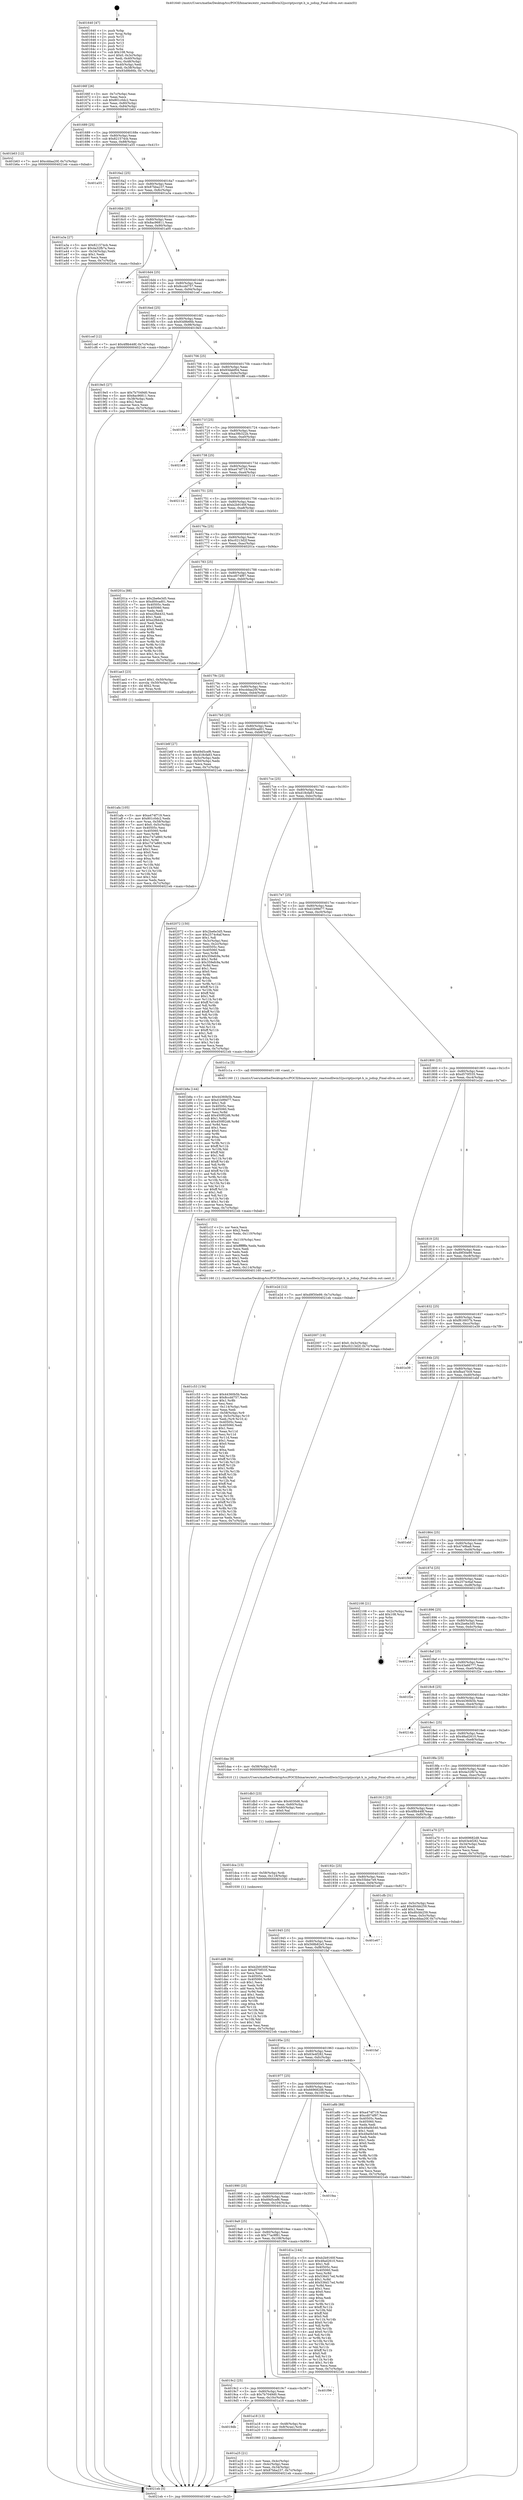 digraph "0x401640" {
  label = "0x401640 (/mnt/c/Users/mathe/Desktop/tcc/POCII/binaries/extr_reactosdllwin32jscriptjscript.h_is_jsdisp_Final-ollvm.out::main(0))"
  labelloc = "t"
  node[shape=record]

  Entry [label="",width=0.3,height=0.3,shape=circle,fillcolor=black,style=filled]
  "0x40166f" [label="{
     0x40166f [26]\l
     | [instrs]\l
     &nbsp;&nbsp;0x40166f \<+3\>: mov -0x7c(%rbp),%eax\l
     &nbsp;&nbsp;0x401672 \<+2\>: mov %eax,%ecx\l
     &nbsp;&nbsp;0x401674 \<+6\>: sub $0x801c0dc2,%ecx\l
     &nbsp;&nbsp;0x40167a \<+3\>: mov %eax,-0x80(%rbp)\l
     &nbsp;&nbsp;0x40167d \<+6\>: mov %ecx,-0x84(%rbp)\l
     &nbsp;&nbsp;0x401683 \<+6\>: je 0000000000401b63 \<main+0x523\>\l
  }"]
  "0x401b63" [label="{
     0x401b63 [12]\l
     | [instrs]\l
     &nbsp;&nbsp;0x401b63 \<+7\>: movl $0xcddaa20f,-0x7c(%rbp)\l
     &nbsp;&nbsp;0x401b6a \<+5\>: jmp 00000000004021eb \<main+0xbab\>\l
  }"]
  "0x401689" [label="{
     0x401689 [25]\l
     | [instrs]\l
     &nbsp;&nbsp;0x401689 \<+5\>: jmp 000000000040168e \<main+0x4e\>\l
     &nbsp;&nbsp;0x40168e \<+3\>: mov -0x80(%rbp),%eax\l
     &nbsp;&nbsp;0x401691 \<+5\>: sub $0x821574cb,%eax\l
     &nbsp;&nbsp;0x401696 \<+6\>: mov %eax,-0x88(%rbp)\l
     &nbsp;&nbsp;0x40169c \<+6\>: je 0000000000401a55 \<main+0x415\>\l
  }"]
  Exit [label="",width=0.3,height=0.3,shape=circle,fillcolor=black,style=filled,peripheries=2]
  "0x401a55" [label="{
     0x401a55\l
  }", style=dashed]
  "0x4016a2" [label="{
     0x4016a2 [25]\l
     | [instrs]\l
     &nbsp;&nbsp;0x4016a2 \<+5\>: jmp 00000000004016a7 \<main+0x67\>\l
     &nbsp;&nbsp;0x4016a7 \<+3\>: mov -0x80(%rbp),%eax\l
     &nbsp;&nbsp;0x4016aa \<+5\>: sub $0x87bba237,%eax\l
     &nbsp;&nbsp;0x4016af \<+6\>: mov %eax,-0x8c(%rbp)\l
     &nbsp;&nbsp;0x4016b5 \<+6\>: je 0000000000401a3a \<main+0x3fa\>\l
  }"]
  "0x401dd9" [label="{
     0x401dd9 [84]\l
     | [instrs]\l
     &nbsp;&nbsp;0x401dd9 \<+5\>: mov $0xb2b9160f,%eax\l
     &nbsp;&nbsp;0x401dde \<+5\>: mov $0xd570f335,%esi\l
     &nbsp;&nbsp;0x401de3 \<+2\>: xor %ecx,%ecx\l
     &nbsp;&nbsp;0x401de5 \<+7\>: mov 0x40505c,%edx\l
     &nbsp;&nbsp;0x401dec \<+8\>: mov 0x405060,%r8d\l
     &nbsp;&nbsp;0x401df4 \<+3\>: sub $0x1,%ecx\l
     &nbsp;&nbsp;0x401df7 \<+3\>: mov %edx,%r9d\l
     &nbsp;&nbsp;0x401dfa \<+3\>: add %ecx,%r9d\l
     &nbsp;&nbsp;0x401dfd \<+4\>: imul %r9d,%edx\l
     &nbsp;&nbsp;0x401e01 \<+3\>: and $0x1,%edx\l
     &nbsp;&nbsp;0x401e04 \<+3\>: cmp $0x0,%edx\l
     &nbsp;&nbsp;0x401e07 \<+4\>: sete %r10b\l
     &nbsp;&nbsp;0x401e0b \<+4\>: cmp $0xa,%r8d\l
     &nbsp;&nbsp;0x401e0f \<+4\>: setl %r11b\l
     &nbsp;&nbsp;0x401e13 \<+3\>: mov %r10b,%bl\l
     &nbsp;&nbsp;0x401e16 \<+3\>: and %r11b,%bl\l
     &nbsp;&nbsp;0x401e19 \<+3\>: xor %r11b,%r10b\l
     &nbsp;&nbsp;0x401e1c \<+3\>: or %r10b,%bl\l
     &nbsp;&nbsp;0x401e1f \<+3\>: test $0x1,%bl\l
     &nbsp;&nbsp;0x401e22 \<+3\>: cmovne %esi,%eax\l
     &nbsp;&nbsp;0x401e25 \<+3\>: mov %eax,-0x7c(%rbp)\l
     &nbsp;&nbsp;0x401e28 \<+5\>: jmp 00000000004021eb \<main+0xbab\>\l
  }"]
  "0x401a3a" [label="{
     0x401a3a [27]\l
     | [instrs]\l
     &nbsp;&nbsp;0x401a3a \<+5\>: mov $0x821574cb,%eax\l
     &nbsp;&nbsp;0x401a3f \<+5\>: mov $0x4a32fb7a,%ecx\l
     &nbsp;&nbsp;0x401a44 \<+3\>: mov -0x34(%rbp),%edx\l
     &nbsp;&nbsp;0x401a47 \<+3\>: cmp $0x1,%edx\l
     &nbsp;&nbsp;0x401a4a \<+3\>: cmovl %ecx,%eax\l
     &nbsp;&nbsp;0x401a4d \<+3\>: mov %eax,-0x7c(%rbp)\l
     &nbsp;&nbsp;0x401a50 \<+5\>: jmp 00000000004021eb \<main+0xbab\>\l
  }"]
  "0x4016bb" [label="{
     0x4016bb [25]\l
     | [instrs]\l
     &nbsp;&nbsp;0x4016bb \<+5\>: jmp 00000000004016c0 \<main+0x80\>\l
     &nbsp;&nbsp;0x4016c0 \<+3\>: mov -0x80(%rbp),%eax\l
     &nbsp;&nbsp;0x4016c3 \<+5\>: sub $0x8ac96811,%eax\l
     &nbsp;&nbsp;0x4016c8 \<+6\>: mov %eax,-0x90(%rbp)\l
     &nbsp;&nbsp;0x4016ce \<+6\>: je 0000000000401a00 \<main+0x3c0\>\l
  }"]
  "0x401dca" [label="{
     0x401dca [15]\l
     | [instrs]\l
     &nbsp;&nbsp;0x401dca \<+4\>: mov -0x58(%rbp),%rdi\l
     &nbsp;&nbsp;0x401dce \<+6\>: mov %eax,-0x118(%rbp)\l
     &nbsp;&nbsp;0x401dd4 \<+5\>: call 0000000000401030 \<free@plt\>\l
     | [calls]\l
     &nbsp;&nbsp;0x401030 \{1\} (unknown)\l
  }"]
  "0x401a00" [label="{
     0x401a00\l
  }", style=dashed]
  "0x4016d4" [label="{
     0x4016d4 [25]\l
     | [instrs]\l
     &nbsp;&nbsp;0x4016d4 \<+5\>: jmp 00000000004016d9 \<main+0x99\>\l
     &nbsp;&nbsp;0x4016d9 \<+3\>: mov -0x80(%rbp),%eax\l
     &nbsp;&nbsp;0x4016dc \<+5\>: sub $0x8ccdd757,%eax\l
     &nbsp;&nbsp;0x4016e1 \<+6\>: mov %eax,-0x94(%rbp)\l
     &nbsp;&nbsp;0x4016e7 \<+6\>: je 0000000000401cef \<main+0x6af\>\l
  }"]
  "0x401db3" [label="{
     0x401db3 [23]\l
     | [instrs]\l
     &nbsp;&nbsp;0x401db3 \<+10\>: movabs $0x4030d6,%rdi\l
     &nbsp;&nbsp;0x401dbd \<+3\>: mov %eax,-0x60(%rbp)\l
     &nbsp;&nbsp;0x401dc0 \<+3\>: mov -0x60(%rbp),%esi\l
     &nbsp;&nbsp;0x401dc3 \<+2\>: mov $0x0,%al\l
     &nbsp;&nbsp;0x401dc5 \<+5\>: call 0000000000401040 \<printf@plt\>\l
     | [calls]\l
     &nbsp;&nbsp;0x401040 \{1\} (unknown)\l
  }"]
  "0x401cef" [label="{
     0x401cef [12]\l
     | [instrs]\l
     &nbsp;&nbsp;0x401cef \<+7\>: movl $0x4f8b448f,-0x7c(%rbp)\l
     &nbsp;&nbsp;0x401cf6 \<+5\>: jmp 00000000004021eb \<main+0xbab\>\l
  }"]
  "0x4016ed" [label="{
     0x4016ed [25]\l
     | [instrs]\l
     &nbsp;&nbsp;0x4016ed \<+5\>: jmp 00000000004016f2 \<main+0xb2\>\l
     &nbsp;&nbsp;0x4016f2 \<+3\>: mov -0x80(%rbp),%eax\l
     &nbsp;&nbsp;0x4016f5 \<+5\>: sub $0x93d9b66b,%eax\l
     &nbsp;&nbsp;0x4016fa \<+6\>: mov %eax,-0x98(%rbp)\l
     &nbsp;&nbsp;0x401700 \<+6\>: je 00000000004019e5 \<main+0x3a5\>\l
  }"]
  "0x401c53" [label="{
     0x401c53 [156]\l
     | [instrs]\l
     &nbsp;&nbsp;0x401c53 \<+5\>: mov $0x44360b5b,%ecx\l
     &nbsp;&nbsp;0x401c58 \<+5\>: mov $0x8ccdd757,%edx\l
     &nbsp;&nbsp;0x401c5d \<+3\>: mov $0x1,%r8b\l
     &nbsp;&nbsp;0x401c60 \<+2\>: xor %esi,%esi\l
     &nbsp;&nbsp;0x401c62 \<+6\>: mov -0x114(%rbp),%edi\l
     &nbsp;&nbsp;0x401c68 \<+3\>: imul %eax,%edi\l
     &nbsp;&nbsp;0x401c6b \<+4\>: mov -0x58(%rbp),%r9\l
     &nbsp;&nbsp;0x401c6f \<+4\>: movslq -0x5c(%rbp),%r10\l
     &nbsp;&nbsp;0x401c73 \<+4\>: mov %edi,(%r9,%r10,4)\l
     &nbsp;&nbsp;0x401c77 \<+7\>: mov 0x40505c,%eax\l
     &nbsp;&nbsp;0x401c7e \<+7\>: mov 0x405060,%edi\l
     &nbsp;&nbsp;0x401c85 \<+3\>: sub $0x1,%esi\l
     &nbsp;&nbsp;0x401c88 \<+3\>: mov %eax,%r11d\l
     &nbsp;&nbsp;0x401c8b \<+3\>: add %esi,%r11d\l
     &nbsp;&nbsp;0x401c8e \<+4\>: imul %r11d,%eax\l
     &nbsp;&nbsp;0x401c92 \<+3\>: and $0x1,%eax\l
     &nbsp;&nbsp;0x401c95 \<+3\>: cmp $0x0,%eax\l
     &nbsp;&nbsp;0x401c98 \<+3\>: sete %bl\l
     &nbsp;&nbsp;0x401c9b \<+3\>: cmp $0xa,%edi\l
     &nbsp;&nbsp;0x401c9e \<+4\>: setl %r14b\l
     &nbsp;&nbsp;0x401ca2 \<+3\>: mov %bl,%r15b\l
     &nbsp;&nbsp;0x401ca5 \<+4\>: xor $0xff,%r15b\l
     &nbsp;&nbsp;0x401ca9 \<+3\>: mov %r14b,%r12b\l
     &nbsp;&nbsp;0x401cac \<+4\>: xor $0xff,%r12b\l
     &nbsp;&nbsp;0x401cb0 \<+4\>: xor $0x1,%r8b\l
     &nbsp;&nbsp;0x401cb4 \<+3\>: mov %r15b,%r13b\l
     &nbsp;&nbsp;0x401cb7 \<+4\>: and $0xff,%r13b\l
     &nbsp;&nbsp;0x401cbb \<+3\>: and %r8b,%bl\l
     &nbsp;&nbsp;0x401cbe \<+3\>: mov %r12b,%al\l
     &nbsp;&nbsp;0x401cc1 \<+2\>: and $0xff,%al\l
     &nbsp;&nbsp;0x401cc3 \<+3\>: and %r8b,%r14b\l
     &nbsp;&nbsp;0x401cc6 \<+3\>: or %bl,%r13b\l
     &nbsp;&nbsp;0x401cc9 \<+3\>: or %r14b,%al\l
     &nbsp;&nbsp;0x401ccc \<+3\>: xor %al,%r13b\l
     &nbsp;&nbsp;0x401ccf \<+3\>: or %r12b,%r15b\l
     &nbsp;&nbsp;0x401cd2 \<+4\>: xor $0xff,%r15b\l
     &nbsp;&nbsp;0x401cd6 \<+4\>: or $0x1,%r8b\l
     &nbsp;&nbsp;0x401cda \<+3\>: and %r8b,%r15b\l
     &nbsp;&nbsp;0x401cdd \<+3\>: or %r15b,%r13b\l
     &nbsp;&nbsp;0x401ce0 \<+4\>: test $0x1,%r13b\l
     &nbsp;&nbsp;0x401ce4 \<+3\>: cmovne %edx,%ecx\l
     &nbsp;&nbsp;0x401ce7 \<+3\>: mov %ecx,-0x7c(%rbp)\l
     &nbsp;&nbsp;0x401cea \<+5\>: jmp 00000000004021eb \<main+0xbab\>\l
  }"]
  "0x4019e5" [label="{
     0x4019e5 [27]\l
     | [instrs]\l
     &nbsp;&nbsp;0x4019e5 \<+5\>: mov $0x7b7049d0,%eax\l
     &nbsp;&nbsp;0x4019ea \<+5\>: mov $0x8ac96811,%ecx\l
     &nbsp;&nbsp;0x4019ef \<+3\>: mov -0x38(%rbp),%edx\l
     &nbsp;&nbsp;0x4019f2 \<+3\>: cmp $0x2,%edx\l
     &nbsp;&nbsp;0x4019f5 \<+3\>: cmovne %ecx,%eax\l
     &nbsp;&nbsp;0x4019f8 \<+3\>: mov %eax,-0x7c(%rbp)\l
     &nbsp;&nbsp;0x4019fb \<+5\>: jmp 00000000004021eb \<main+0xbab\>\l
  }"]
  "0x401706" [label="{
     0x401706 [25]\l
     | [instrs]\l
     &nbsp;&nbsp;0x401706 \<+5\>: jmp 000000000040170b \<main+0xcb\>\l
     &nbsp;&nbsp;0x40170b \<+3\>: mov -0x80(%rbp),%eax\l
     &nbsp;&nbsp;0x40170e \<+5\>: sub $0x93dabf04,%eax\l
     &nbsp;&nbsp;0x401713 \<+6\>: mov %eax,-0x9c(%rbp)\l
     &nbsp;&nbsp;0x401719 \<+6\>: je 0000000000401ff6 \<main+0x9b6\>\l
  }"]
  "0x4021eb" [label="{
     0x4021eb [5]\l
     | [instrs]\l
     &nbsp;&nbsp;0x4021eb \<+5\>: jmp 000000000040166f \<main+0x2f\>\l
  }"]
  "0x401640" [label="{
     0x401640 [47]\l
     | [instrs]\l
     &nbsp;&nbsp;0x401640 \<+1\>: push %rbp\l
     &nbsp;&nbsp;0x401641 \<+3\>: mov %rsp,%rbp\l
     &nbsp;&nbsp;0x401644 \<+2\>: push %r15\l
     &nbsp;&nbsp;0x401646 \<+2\>: push %r14\l
     &nbsp;&nbsp;0x401648 \<+2\>: push %r13\l
     &nbsp;&nbsp;0x40164a \<+2\>: push %r12\l
     &nbsp;&nbsp;0x40164c \<+1\>: push %rbx\l
     &nbsp;&nbsp;0x40164d \<+7\>: sub $0x108,%rsp\l
     &nbsp;&nbsp;0x401654 \<+7\>: movl $0x0,-0x3c(%rbp)\l
     &nbsp;&nbsp;0x40165b \<+3\>: mov %edi,-0x40(%rbp)\l
     &nbsp;&nbsp;0x40165e \<+4\>: mov %rsi,-0x48(%rbp)\l
     &nbsp;&nbsp;0x401662 \<+3\>: mov -0x40(%rbp),%edi\l
     &nbsp;&nbsp;0x401665 \<+3\>: mov %edi,-0x38(%rbp)\l
     &nbsp;&nbsp;0x401668 \<+7\>: movl $0x93d9b66b,-0x7c(%rbp)\l
  }"]
  "0x401c1f" [label="{
     0x401c1f [52]\l
     | [instrs]\l
     &nbsp;&nbsp;0x401c1f \<+2\>: xor %ecx,%ecx\l
     &nbsp;&nbsp;0x401c21 \<+5\>: mov $0x2,%edx\l
     &nbsp;&nbsp;0x401c26 \<+6\>: mov %edx,-0x110(%rbp)\l
     &nbsp;&nbsp;0x401c2c \<+1\>: cltd\l
     &nbsp;&nbsp;0x401c2d \<+6\>: mov -0x110(%rbp),%esi\l
     &nbsp;&nbsp;0x401c33 \<+2\>: idiv %esi\l
     &nbsp;&nbsp;0x401c35 \<+6\>: imul $0xfffffffe,%edx,%edx\l
     &nbsp;&nbsp;0x401c3b \<+2\>: mov %ecx,%edi\l
     &nbsp;&nbsp;0x401c3d \<+2\>: sub %edx,%edi\l
     &nbsp;&nbsp;0x401c3f \<+2\>: mov %ecx,%edx\l
     &nbsp;&nbsp;0x401c41 \<+3\>: sub $0x1,%edx\l
     &nbsp;&nbsp;0x401c44 \<+2\>: add %edx,%edi\l
     &nbsp;&nbsp;0x401c46 \<+2\>: sub %edi,%ecx\l
     &nbsp;&nbsp;0x401c48 \<+6\>: mov %ecx,-0x114(%rbp)\l
     &nbsp;&nbsp;0x401c4e \<+5\>: call 0000000000401160 \<next_i\>\l
     | [calls]\l
     &nbsp;&nbsp;0x401160 \{1\} (/mnt/c/Users/mathe/Desktop/tcc/POCII/binaries/extr_reactosdllwin32jscriptjscript.h_is_jsdisp_Final-ollvm.out::next_i)\l
  }"]
  "0x401ff6" [label="{
     0x401ff6\l
  }", style=dashed]
  "0x40171f" [label="{
     0x40171f [25]\l
     | [instrs]\l
     &nbsp;&nbsp;0x40171f \<+5\>: jmp 0000000000401724 \<main+0xe4\>\l
     &nbsp;&nbsp;0x401724 \<+3\>: mov -0x80(%rbp),%eax\l
     &nbsp;&nbsp;0x401727 \<+5\>: sub $0xa39b322b,%eax\l
     &nbsp;&nbsp;0x40172c \<+6\>: mov %eax,-0xa0(%rbp)\l
     &nbsp;&nbsp;0x401732 \<+6\>: je 00000000004021d8 \<main+0xb98\>\l
  }"]
  "0x401afa" [label="{
     0x401afa [105]\l
     | [instrs]\l
     &nbsp;&nbsp;0x401afa \<+5\>: mov $0xa474f719,%ecx\l
     &nbsp;&nbsp;0x401aff \<+5\>: mov $0x801c0dc2,%edx\l
     &nbsp;&nbsp;0x401b04 \<+4\>: mov %rax,-0x58(%rbp)\l
     &nbsp;&nbsp;0x401b08 \<+7\>: movl $0x0,-0x5c(%rbp)\l
     &nbsp;&nbsp;0x401b0f \<+7\>: mov 0x40505c,%esi\l
     &nbsp;&nbsp;0x401b16 \<+8\>: mov 0x405060,%r8d\l
     &nbsp;&nbsp;0x401b1e \<+3\>: mov %esi,%r9d\l
     &nbsp;&nbsp;0x401b21 \<+7\>: add $0xc747a860,%r9d\l
     &nbsp;&nbsp;0x401b28 \<+4\>: sub $0x1,%r9d\l
     &nbsp;&nbsp;0x401b2c \<+7\>: sub $0xc747a860,%r9d\l
     &nbsp;&nbsp;0x401b33 \<+4\>: imul %r9d,%esi\l
     &nbsp;&nbsp;0x401b37 \<+3\>: and $0x1,%esi\l
     &nbsp;&nbsp;0x401b3a \<+3\>: cmp $0x0,%esi\l
     &nbsp;&nbsp;0x401b3d \<+4\>: sete %r10b\l
     &nbsp;&nbsp;0x401b41 \<+4\>: cmp $0xa,%r8d\l
     &nbsp;&nbsp;0x401b45 \<+4\>: setl %r11b\l
     &nbsp;&nbsp;0x401b49 \<+3\>: mov %r10b,%bl\l
     &nbsp;&nbsp;0x401b4c \<+3\>: and %r11b,%bl\l
     &nbsp;&nbsp;0x401b4f \<+3\>: xor %r11b,%r10b\l
     &nbsp;&nbsp;0x401b52 \<+3\>: or %r10b,%bl\l
     &nbsp;&nbsp;0x401b55 \<+3\>: test $0x1,%bl\l
     &nbsp;&nbsp;0x401b58 \<+3\>: cmovne %edx,%ecx\l
     &nbsp;&nbsp;0x401b5b \<+3\>: mov %ecx,-0x7c(%rbp)\l
     &nbsp;&nbsp;0x401b5e \<+5\>: jmp 00000000004021eb \<main+0xbab\>\l
  }"]
  "0x4021d8" [label="{
     0x4021d8\l
  }", style=dashed]
  "0x401738" [label="{
     0x401738 [25]\l
     | [instrs]\l
     &nbsp;&nbsp;0x401738 \<+5\>: jmp 000000000040173d \<main+0xfd\>\l
     &nbsp;&nbsp;0x40173d \<+3\>: mov -0x80(%rbp),%eax\l
     &nbsp;&nbsp;0x401740 \<+5\>: sub $0xa474f719,%eax\l
     &nbsp;&nbsp;0x401745 \<+6\>: mov %eax,-0xa4(%rbp)\l
     &nbsp;&nbsp;0x40174b \<+6\>: je 000000000040211d \<main+0xadd\>\l
  }"]
  "0x401a25" [label="{
     0x401a25 [21]\l
     | [instrs]\l
     &nbsp;&nbsp;0x401a25 \<+3\>: mov %eax,-0x4c(%rbp)\l
     &nbsp;&nbsp;0x401a28 \<+3\>: mov -0x4c(%rbp),%eax\l
     &nbsp;&nbsp;0x401a2b \<+3\>: mov %eax,-0x34(%rbp)\l
     &nbsp;&nbsp;0x401a2e \<+7\>: movl $0x87bba237,-0x7c(%rbp)\l
     &nbsp;&nbsp;0x401a35 \<+5\>: jmp 00000000004021eb \<main+0xbab\>\l
  }"]
  "0x40211d" [label="{
     0x40211d\l
  }", style=dashed]
  "0x401751" [label="{
     0x401751 [25]\l
     | [instrs]\l
     &nbsp;&nbsp;0x401751 \<+5\>: jmp 0000000000401756 \<main+0x116\>\l
     &nbsp;&nbsp;0x401756 \<+3\>: mov -0x80(%rbp),%eax\l
     &nbsp;&nbsp;0x401759 \<+5\>: sub $0xb2b9160f,%eax\l
     &nbsp;&nbsp;0x40175e \<+6\>: mov %eax,-0xa8(%rbp)\l
     &nbsp;&nbsp;0x401764 \<+6\>: je 000000000040219d \<main+0xb5d\>\l
  }"]
  "0x4019db" [label="{
     0x4019db\l
  }", style=dashed]
  "0x40219d" [label="{
     0x40219d\l
  }", style=dashed]
  "0x40176a" [label="{
     0x40176a [25]\l
     | [instrs]\l
     &nbsp;&nbsp;0x40176a \<+5\>: jmp 000000000040176f \<main+0x12f\>\l
     &nbsp;&nbsp;0x40176f \<+3\>: mov -0x80(%rbp),%eax\l
     &nbsp;&nbsp;0x401772 \<+5\>: sub $0xc0213d2f,%eax\l
     &nbsp;&nbsp;0x401777 \<+6\>: mov %eax,-0xac(%rbp)\l
     &nbsp;&nbsp;0x40177d \<+6\>: je 000000000040201a \<main+0x9da\>\l
  }"]
  "0x401a18" [label="{
     0x401a18 [13]\l
     | [instrs]\l
     &nbsp;&nbsp;0x401a18 \<+4\>: mov -0x48(%rbp),%rax\l
     &nbsp;&nbsp;0x401a1c \<+4\>: mov 0x8(%rax),%rdi\l
     &nbsp;&nbsp;0x401a20 \<+5\>: call 0000000000401060 \<atoi@plt\>\l
     | [calls]\l
     &nbsp;&nbsp;0x401060 \{1\} (unknown)\l
  }"]
  "0x40201a" [label="{
     0x40201a [88]\l
     | [instrs]\l
     &nbsp;&nbsp;0x40201a \<+5\>: mov $0x2be6e3d5,%eax\l
     &nbsp;&nbsp;0x40201f \<+5\>: mov $0xd00cad01,%ecx\l
     &nbsp;&nbsp;0x402024 \<+7\>: mov 0x40505c,%edx\l
     &nbsp;&nbsp;0x40202b \<+7\>: mov 0x405060,%esi\l
     &nbsp;&nbsp;0x402032 \<+2\>: mov %edx,%edi\l
     &nbsp;&nbsp;0x402034 \<+6\>: sub $0xe2fbb432,%edi\l
     &nbsp;&nbsp;0x40203a \<+3\>: sub $0x1,%edi\l
     &nbsp;&nbsp;0x40203d \<+6\>: add $0xe2fbb432,%edi\l
     &nbsp;&nbsp;0x402043 \<+3\>: imul %edi,%edx\l
     &nbsp;&nbsp;0x402046 \<+3\>: and $0x1,%edx\l
     &nbsp;&nbsp;0x402049 \<+3\>: cmp $0x0,%edx\l
     &nbsp;&nbsp;0x40204c \<+4\>: sete %r8b\l
     &nbsp;&nbsp;0x402050 \<+3\>: cmp $0xa,%esi\l
     &nbsp;&nbsp;0x402053 \<+4\>: setl %r9b\l
     &nbsp;&nbsp;0x402057 \<+3\>: mov %r8b,%r10b\l
     &nbsp;&nbsp;0x40205a \<+3\>: and %r9b,%r10b\l
     &nbsp;&nbsp;0x40205d \<+3\>: xor %r9b,%r8b\l
     &nbsp;&nbsp;0x402060 \<+3\>: or %r8b,%r10b\l
     &nbsp;&nbsp;0x402063 \<+4\>: test $0x1,%r10b\l
     &nbsp;&nbsp;0x402067 \<+3\>: cmovne %ecx,%eax\l
     &nbsp;&nbsp;0x40206a \<+3\>: mov %eax,-0x7c(%rbp)\l
     &nbsp;&nbsp;0x40206d \<+5\>: jmp 00000000004021eb \<main+0xbab\>\l
  }"]
  "0x401783" [label="{
     0x401783 [25]\l
     | [instrs]\l
     &nbsp;&nbsp;0x401783 \<+5\>: jmp 0000000000401788 \<main+0x148\>\l
     &nbsp;&nbsp;0x401788 \<+3\>: mov -0x80(%rbp),%eax\l
     &nbsp;&nbsp;0x40178b \<+5\>: sub $0xcd074f97,%eax\l
     &nbsp;&nbsp;0x401790 \<+6\>: mov %eax,-0xb0(%rbp)\l
     &nbsp;&nbsp;0x401796 \<+6\>: je 0000000000401ae3 \<main+0x4a3\>\l
  }"]
  "0x4019c2" [label="{
     0x4019c2 [25]\l
     | [instrs]\l
     &nbsp;&nbsp;0x4019c2 \<+5\>: jmp 00000000004019c7 \<main+0x387\>\l
     &nbsp;&nbsp;0x4019c7 \<+3\>: mov -0x80(%rbp),%eax\l
     &nbsp;&nbsp;0x4019ca \<+5\>: sub $0x7b7049d0,%eax\l
     &nbsp;&nbsp;0x4019cf \<+6\>: mov %eax,-0x10c(%rbp)\l
     &nbsp;&nbsp;0x4019d5 \<+6\>: je 0000000000401a18 \<main+0x3d8\>\l
  }"]
  "0x401ae3" [label="{
     0x401ae3 [23]\l
     | [instrs]\l
     &nbsp;&nbsp;0x401ae3 \<+7\>: movl $0x1,-0x50(%rbp)\l
     &nbsp;&nbsp;0x401aea \<+4\>: movslq -0x50(%rbp),%rax\l
     &nbsp;&nbsp;0x401aee \<+4\>: shl $0x2,%rax\l
     &nbsp;&nbsp;0x401af2 \<+3\>: mov %rax,%rdi\l
     &nbsp;&nbsp;0x401af5 \<+5\>: call 0000000000401050 \<malloc@plt\>\l
     | [calls]\l
     &nbsp;&nbsp;0x401050 \{1\} (unknown)\l
  }"]
  "0x40179c" [label="{
     0x40179c [25]\l
     | [instrs]\l
     &nbsp;&nbsp;0x40179c \<+5\>: jmp 00000000004017a1 \<main+0x161\>\l
     &nbsp;&nbsp;0x4017a1 \<+3\>: mov -0x80(%rbp),%eax\l
     &nbsp;&nbsp;0x4017a4 \<+5\>: sub $0xcddaa20f,%eax\l
     &nbsp;&nbsp;0x4017a9 \<+6\>: mov %eax,-0xb4(%rbp)\l
     &nbsp;&nbsp;0x4017af \<+6\>: je 0000000000401b6f \<main+0x52f\>\l
  }"]
  "0x401f96" [label="{
     0x401f96\l
  }", style=dashed]
  "0x401b6f" [label="{
     0x401b6f [27]\l
     | [instrs]\l
     &nbsp;&nbsp;0x401b6f \<+5\>: mov $0x69d5cef6,%eax\l
     &nbsp;&nbsp;0x401b74 \<+5\>: mov $0xd18cfa83,%ecx\l
     &nbsp;&nbsp;0x401b79 \<+3\>: mov -0x5c(%rbp),%edx\l
     &nbsp;&nbsp;0x401b7c \<+3\>: cmp -0x50(%rbp),%edx\l
     &nbsp;&nbsp;0x401b7f \<+3\>: cmovl %ecx,%eax\l
     &nbsp;&nbsp;0x401b82 \<+3\>: mov %eax,-0x7c(%rbp)\l
     &nbsp;&nbsp;0x401b85 \<+5\>: jmp 00000000004021eb \<main+0xbab\>\l
  }"]
  "0x4017b5" [label="{
     0x4017b5 [25]\l
     | [instrs]\l
     &nbsp;&nbsp;0x4017b5 \<+5\>: jmp 00000000004017ba \<main+0x17a\>\l
     &nbsp;&nbsp;0x4017ba \<+3\>: mov -0x80(%rbp),%eax\l
     &nbsp;&nbsp;0x4017bd \<+5\>: sub $0xd00cad01,%eax\l
     &nbsp;&nbsp;0x4017c2 \<+6\>: mov %eax,-0xb8(%rbp)\l
     &nbsp;&nbsp;0x4017c8 \<+6\>: je 0000000000402072 \<main+0xa32\>\l
  }"]
  "0x4019a9" [label="{
     0x4019a9 [25]\l
     | [instrs]\l
     &nbsp;&nbsp;0x4019a9 \<+5\>: jmp 00000000004019ae \<main+0x36e\>\l
     &nbsp;&nbsp;0x4019ae \<+3\>: mov -0x80(%rbp),%eax\l
     &nbsp;&nbsp;0x4019b1 \<+5\>: sub $0x77ac9f81,%eax\l
     &nbsp;&nbsp;0x4019b6 \<+6\>: mov %eax,-0x108(%rbp)\l
     &nbsp;&nbsp;0x4019bc \<+6\>: je 0000000000401f96 \<main+0x956\>\l
  }"]
  "0x402072" [label="{
     0x402072 [150]\l
     | [instrs]\l
     &nbsp;&nbsp;0x402072 \<+5\>: mov $0x2be6e3d5,%eax\l
     &nbsp;&nbsp;0x402077 \<+5\>: mov $0x2574c6af,%ecx\l
     &nbsp;&nbsp;0x40207c \<+2\>: mov $0x1,%dl\l
     &nbsp;&nbsp;0x40207e \<+3\>: mov -0x3c(%rbp),%esi\l
     &nbsp;&nbsp;0x402081 \<+3\>: mov %esi,-0x2c(%rbp)\l
     &nbsp;&nbsp;0x402084 \<+7\>: mov 0x40505c,%esi\l
     &nbsp;&nbsp;0x40208b \<+7\>: mov 0x405060,%edi\l
     &nbsp;&nbsp;0x402092 \<+3\>: mov %esi,%r8d\l
     &nbsp;&nbsp;0x402095 \<+7\>: add $0x359efc9a,%r8d\l
     &nbsp;&nbsp;0x40209c \<+4\>: sub $0x1,%r8d\l
     &nbsp;&nbsp;0x4020a0 \<+7\>: sub $0x359efc9a,%r8d\l
     &nbsp;&nbsp;0x4020a7 \<+4\>: imul %r8d,%esi\l
     &nbsp;&nbsp;0x4020ab \<+3\>: and $0x1,%esi\l
     &nbsp;&nbsp;0x4020ae \<+3\>: cmp $0x0,%esi\l
     &nbsp;&nbsp;0x4020b1 \<+4\>: sete %r9b\l
     &nbsp;&nbsp;0x4020b5 \<+3\>: cmp $0xa,%edi\l
     &nbsp;&nbsp;0x4020b8 \<+4\>: setl %r10b\l
     &nbsp;&nbsp;0x4020bc \<+3\>: mov %r9b,%r11b\l
     &nbsp;&nbsp;0x4020bf \<+4\>: xor $0xff,%r11b\l
     &nbsp;&nbsp;0x4020c3 \<+3\>: mov %r10b,%bl\l
     &nbsp;&nbsp;0x4020c6 \<+3\>: xor $0xff,%bl\l
     &nbsp;&nbsp;0x4020c9 \<+3\>: xor $0x1,%dl\l
     &nbsp;&nbsp;0x4020cc \<+3\>: mov %r11b,%r14b\l
     &nbsp;&nbsp;0x4020cf \<+4\>: and $0xff,%r14b\l
     &nbsp;&nbsp;0x4020d3 \<+3\>: and %dl,%r9b\l
     &nbsp;&nbsp;0x4020d6 \<+3\>: mov %bl,%r15b\l
     &nbsp;&nbsp;0x4020d9 \<+4\>: and $0xff,%r15b\l
     &nbsp;&nbsp;0x4020dd \<+3\>: and %dl,%r10b\l
     &nbsp;&nbsp;0x4020e0 \<+3\>: or %r9b,%r14b\l
     &nbsp;&nbsp;0x4020e3 \<+3\>: or %r10b,%r15b\l
     &nbsp;&nbsp;0x4020e6 \<+3\>: xor %r15b,%r14b\l
     &nbsp;&nbsp;0x4020e9 \<+3\>: or %bl,%r11b\l
     &nbsp;&nbsp;0x4020ec \<+4\>: xor $0xff,%r11b\l
     &nbsp;&nbsp;0x4020f0 \<+3\>: or $0x1,%dl\l
     &nbsp;&nbsp;0x4020f3 \<+3\>: and %dl,%r11b\l
     &nbsp;&nbsp;0x4020f6 \<+3\>: or %r11b,%r14b\l
     &nbsp;&nbsp;0x4020f9 \<+4\>: test $0x1,%r14b\l
     &nbsp;&nbsp;0x4020fd \<+3\>: cmovne %ecx,%eax\l
     &nbsp;&nbsp;0x402100 \<+3\>: mov %eax,-0x7c(%rbp)\l
     &nbsp;&nbsp;0x402103 \<+5\>: jmp 00000000004021eb \<main+0xbab\>\l
  }"]
  "0x4017ce" [label="{
     0x4017ce [25]\l
     | [instrs]\l
     &nbsp;&nbsp;0x4017ce \<+5\>: jmp 00000000004017d3 \<main+0x193\>\l
     &nbsp;&nbsp;0x4017d3 \<+3\>: mov -0x80(%rbp),%eax\l
     &nbsp;&nbsp;0x4017d6 \<+5\>: sub $0xd18cfa83,%eax\l
     &nbsp;&nbsp;0x4017db \<+6\>: mov %eax,-0xbc(%rbp)\l
     &nbsp;&nbsp;0x4017e1 \<+6\>: je 0000000000401b8a \<main+0x54a\>\l
  }"]
  "0x401d1a" [label="{
     0x401d1a [144]\l
     | [instrs]\l
     &nbsp;&nbsp;0x401d1a \<+5\>: mov $0xb2b9160f,%eax\l
     &nbsp;&nbsp;0x401d1f \<+5\>: mov $0x48ad2610,%ecx\l
     &nbsp;&nbsp;0x401d24 \<+2\>: mov $0x1,%dl\l
     &nbsp;&nbsp;0x401d26 \<+7\>: mov 0x40505c,%esi\l
     &nbsp;&nbsp;0x401d2d \<+7\>: mov 0x405060,%edi\l
     &nbsp;&nbsp;0x401d34 \<+3\>: mov %esi,%r8d\l
     &nbsp;&nbsp;0x401d37 \<+7\>: sub $0x536d17ed,%r8d\l
     &nbsp;&nbsp;0x401d3e \<+4\>: sub $0x1,%r8d\l
     &nbsp;&nbsp;0x401d42 \<+7\>: add $0x536d17ed,%r8d\l
     &nbsp;&nbsp;0x401d49 \<+4\>: imul %r8d,%esi\l
     &nbsp;&nbsp;0x401d4d \<+3\>: and $0x1,%esi\l
     &nbsp;&nbsp;0x401d50 \<+3\>: cmp $0x0,%esi\l
     &nbsp;&nbsp;0x401d53 \<+4\>: sete %r9b\l
     &nbsp;&nbsp;0x401d57 \<+3\>: cmp $0xa,%edi\l
     &nbsp;&nbsp;0x401d5a \<+4\>: setl %r10b\l
     &nbsp;&nbsp;0x401d5e \<+3\>: mov %r9b,%r11b\l
     &nbsp;&nbsp;0x401d61 \<+4\>: xor $0xff,%r11b\l
     &nbsp;&nbsp;0x401d65 \<+3\>: mov %r10b,%bl\l
     &nbsp;&nbsp;0x401d68 \<+3\>: xor $0xff,%bl\l
     &nbsp;&nbsp;0x401d6b \<+3\>: xor $0x0,%dl\l
     &nbsp;&nbsp;0x401d6e \<+3\>: mov %r11b,%r14b\l
     &nbsp;&nbsp;0x401d71 \<+4\>: and $0x0,%r14b\l
     &nbsp;&nbsp;0x401d75 \<+3\>: and %dl,%r9b\l
     &nbsp;&nbsp;0x401d78 \<+3\>: mov %bl,%r15b\l
     &nbsp;&nbsp;0x401d7b \<+4\>: and $0x0,%r15b\l
     &nbsp;&nbsp;0x401d7f \<+3\>: and %dl,%r10b\l
     &nbsp;&nbsp;0x401d82 \<+3\>: or %r9b,%r14b\l
     &nbsp;&nbsp;0x401d85 \<+3\>: or %r10b,%r15b\l
     &nbsp;&nbsp;0x401d88 \<+3\>: xor %r15b,%r14b\l
     &nbsp;&nbsp;0x401d8b \<+3\>: or %bl,%r11b\l
     &nbsp;&nbsp;0x401d8e \<+4\>: xor $0xff,%r11b\l
     &nbsp;&nbsp;0x401d92 \<+3\>: or $0x0,%dl\l
     &nbsp;&nbsp;0x401d95 \<+3\>: and %dl,%r11b\l
     &nbsp;&nbsp;0x401d98 \<+3\>: or %r11b,%r14b\l
     &nbsp;&nbsp;0x401d9b \<+4\>: test $0x1,%r14b\l
     &nbsp;&nbsp;0x401d9f \<+3\>: cmovne %ecx,%eax\l
     &nbsp;&nbsp;0x401da2 \<+3\>: mov %eax,-0x7c(%rbp)\l
     &nbsp;&nbsp;0x401da5 \<+5\>: jmp 00000000004021eb \<main+0xbab\>\l
  }"]
  "0x401b8a" [label="{
     0x401b8a [144]\l
     | [instrs]\l
     &nbsp;&nbsp;0x401b8a \<+5\>: mov $0x44360b5b,%eax\l
     &nbsp;&nbsp;0x401b8f \<+5\>: mov $0xd1b99d77,%ecx\l
     &nbsp;&nbsp;0x401b94 \<+2\>: mov $0x1,%dl\l
     &nbsp;&nbsp;0x401b96 \<+7\>: mov 0x40505c,%esi\l
     &nbsp;&nbsp;0x401b9d \<+7\>: mov 0x405060,%edi\l
     &nbsp;&nbsp;0x401ba4 \<+3\>: mov %esi,%r8d\l
     &nbsp;&nbsp;0x401ba7 \<+7\>: add $0x450f02d6,%r8d\l
     &nbsp;&nbsp;0x401bae \<+4\>: sub $0x1,%r8d\l
     &nbsp;&nbsp;0x401bb2 \<+7\>: sub $0x450f02d6,%r8d\l
     &nbsp;&nbsp;0x401bb9 \<+4\>: imul %r8d,%esi\l
     &nbsp;&nbsp;0x401bbd \<+3\>: and $0x1,%esi\l
     &nbsp;&nbsp;0x401bc0 \<+3\>: cmp $0x0,%esi\l
     &nbsp;&nbsp;0x401bc3 \<+4\>: sete %r9b\l
     &nbsp;&nbsp;0x401bc7 \<+3\>: cmp $0xa,%edi\l
     &nbsp;&nbsp;0x401bca \<+4\>: setl %r10b\l
     &nbsp;&nbsp;0x401bce \<+3\>: mov %r9b,%r11b\l
     &nbsp;&nbsp;0x401bd1 \<+4\>: xor $0xff,%r11b\l
     &nbsp;&nbsp;0x401bd5 \<+3\>: mov %r10b,%bl\l
     &nbsp;&nbsp;0x401bd8 \<+3\>: xor $0xff,%bl\l
     &nbsp;&nbsp;0x401bdb \<+3\>: xor $0x1,%dl\l
     &nbsp;&nbsp;0x401bde \<+3\>: mov %r11b,%r14b\l
     &nbsp;&nbsp;0x401be1 \<+4\>: and $0xff,%r14b\l
     &nbsp;&nbsp;0x401be5 \<+3\>: and %dl,%r9b\l
     &nbsp;&nbsp;0x401be8 \<+3\>: mov %bl,%r15b\l
     &nbsp;&nbsp;0x401beb \<+4\>: and $0xff,%r15b\l
     &nbsp;&nbsp;0x401bef \<+3\>: and %dl,%r10b\l
     &nbsp;&nbsp;0x401bf2 \<+3\>: or %r9b,%r14b\l
     &nbsp;&nbsp;0x401bf5 \<+3\>: or %r10b,%r15b\l
     &nbsp;&nbsp;0x401bf8 \<+3\>: xor %r15b,%r14b\l
     &nbsp;&nbsp;0x401bfb \<+3\>: or %bl,%r11b\l
     &nbsp;&nbsp;0x401bfe \<+4\>: xor $0xff,%r11b\l
     &nbsp;&nbsp;0x401c02 \<+3\>: or $0x1,%dl\l
     &nbsp;&nbsp;0x401c05 \<+3\>: and %dl,%r11b\l
     &nbsp;&nbsp;0x401c08 \<+3\>: or %r11b,%r14b\l
     &nbsp;&nbsp;0x401c0b \<+4\>: test $0x1,%r14b\l
     &nbsp;&nbsp;0x401c0f \<+3\>: cmovne %ecx,%eax\l
     &nbsp;&nbsp;0x401c12 \<+3\>: mov %eax,-0x7c(%rbp)\l
     &nbsp;&nbsp;0x401c15 \<+5\>: jmp 00000000004021eb \<main+0xbab\>\l
  }"]
  "0x4017e7" [label="{
     0x4017e7 [25]\l
     | [instrs]\l
     &nbsp;&nbsp;0x4017e7 \<+5\>: jmp 00000000004017ec \<main+0x1ac\>\l
     &nbsp;&nbsp;0x4017ec \<+3\>: mov -0x80(%rbp),%eax\l
     &nbsp;&nbsp;0x4017ef \<+5\>: sub $0xd1b99d77,%eax\l
     &nbsp;&nbsp;0x4017f4 \<+6\>: mov %eax,-0xc0(%rbp)\l
     &nbsp;&nbsp;0x4017fa \<+6\>: je 0000000000401c1a \<main+0x5da\>\l
  }"]
  "0x401990" [label="{
     0x401990 [25]\l
     | [instrs]\l
     &nbsp;&nbsp;0x401990 \<+5\>: jmp 0000000000401995 \<main+0x355\>\l
     &nbsp;&nbsp;0x401995 \<+3\>: mov -0x80(%rbp),%eax\l
     &nbsp;&nbsp;0x401998 \<+5\>: sub $0x69d5cef6,%eax\l
     &nbsp;&nbsp;0x40199d \<+6\>: mov %eax,-0x104(%rbp)\l
     &nbsp;&nbsp;0x4019a3 \<+6\>: je 0000000000401d1a \<main+0x6da\>\l
  }"]
  "0x401c1a" [label="{
     0x401c1a [5]\l
     | [instrs]\l
     &nbsp;&nbsp;0x401c1a \<+5\>: call 0000000000401160 \<next_i\>\l
     | [calls]\l
     &nbsp;&nbsp;0x401160 \{1\} (/mnt/c/Users/mathe/Desktop/tcc/POCII/binaries/extr_reactosdllwin32jscriptjscript.h_is_jsdisp_Final-ollvm.out::next_i)\l
  }"]
  "0x401800" [label="{
     0x401800 [25]\l
     | [instrs]\l
     &nbsp;&nbsp;0x401800 \<+5\>: jmp 0000000000401805 \<main+0x1c5\>\l
     &nbsp;&nbsp;0x401805 \<+3\>: mov -0x80(%rbp),%eax\l
     &nbsp;&nbsp;0x401808 \<+5\>: sub $0xd570f335,%eax\l
     &nbsp;&nbsp;0x40180d \<+6\>: mov %eax,-0xc4(%rbp)\l
     &nbsp;&nbsp;0x401813 \<+6\>: je 0000000000401e2d \<main+0x7ed\>\l
  }"]
  "0x401fea" [label="{
     0x401fea\l
  }", style=dashed]
  "0x401e2d" [label="{
     0x401e2d [12]\l
     | [instrs]\l
     &nbsp;&nbsp;0x401e2d \<+7\>: movl $0xd9f30e99,-0x7c(%rbp)\l
     &nbsp;&nbsp;0x401e34 \<+5\>: jmp 00000000004021eb \<main+0xbab\>\l
  }"]
  "0x401819" [label="{
     0x401819 [25]\l
     | [instrs]\l
     &nbsp;&nbsp;0x401819 \<+5\>: jmp 000000000040181e \<main+0x1de\>\l
     &nbsp;&nbsp;0x40181e \<+3\>: mov -0x80(%rbp),%eax\l
     &nbsp;&nbsp;0x401821 \<+5\>: sub $0xd9f30e99,%eax\l
     &nbsp;&nbsp;0x401826 \<+6\>: mov %eax,-0xc8(%rbp)\l
     &nbsp;&nbsp;0x40182c \<+6\>: je 0000000000402007 \<main+0x9c7\>\l
  }"]
  "0x401977" [label="{
     0x401977 [25]\l
     | [instrs]\l
     &nbsp;&nbsp;0x401977 \<+5\>: jmp 000000000040197c \<main+0x33c\>\l
     &nbsp;&nbsp;0x40197c \<+3\>: mov -0x80(%rbp),%eax\l
     &nbsp;&nbsp;0x40197f \<+5\>: sub $0x669682d8,%eax\l
     &nbsp;&nbsp;0x401984 \<+6\>: mov %eax,-0x100(%rbp)\l
     &nbsp;&nbsp;0x40198a \<+6\>: je 0000000000401fea \<main+0x9aa\>\l
  }"]
  "0x402007" [label="{
     0x402007 [19]\l
     | [instrs]\l
     &nbsp;&nbsp;0x402007 \<+7\>: movl $0x0,-0x3c(%rbp)\l
     &nbsp;&nbsp;0x40200e \<+7\>: movl $0xc0213d2f,-0x7c(%rbp)\l
     &nbsp;&nbsp;0x402015 \<+5\>: jmp 00000000004021eb \<main+0xbab\>\l
  }"]
  "0x401832" [label="{
     0x401832 [25]\l
     | [instrs]\l
     &nbsp;&nbsp;0x401832 \<+5\>: jmp 0000000000401837 \<main+0x1f7\>\l
     &nbsp;&nbsp;0x401837 \<+3\>: mov -0x80(%rbp),%eax\l
     &nbsp;&nbsp;0x40183a \<+5\>: sub $0xf816937b,%eax\l
     &nbsp;&nbsp;0x40183f \<+6\>: mov %eax,-0xcc(%rbp)\l
     &nbsp;&nbsp;0x401845 \<+6\>: je 0000000000401e39 \<main+0x7f9\>\l
  }"]
  "0x401a8b" [label="{
     0x401a8b [88]\l
     | [instrs]\l
     &nbsp;&nbsp;0x401a8b \<+5\>: mov $0xa474f719,%eax\l
     &nbsp;&nbsp;0x401a90 \<+5\>: mov $0xcd074f97,%ecx\l
     &nbsp;&nbsp;0x401a95 \<+7\>: mov 0x40505c,%edx\l
     &nbsp;&nbsp;0x401a9c \<+7\>: mov 0x405060,%esi\l
     &nbsp;&nbsp;0x401aa3 \<+2\>: mov %edx,%edi\l
     &nbsp;&nbsp;0x401aa5 \<+6\>: sub $0x49a0b540,%edi\l
     &nbsp;&nbsp;0x401aab \<+3\>: sub $0x1,%edi\l
     &nbsp;&nbsp;0x401aae \<+6\>: add $0x49a0b540,%edi\l
     &nbsp;&nbsp;0x401ab4 \<+3\>: imul %edi,%edx\l
     &nbsp;&nbsp;0x401ab7 \<+3\>: and $0x1,%edx\l
     &nbsp;&nbsp;0x401aba \<+3\>: cmp $0x0,%edx\l
     &nbsp;&nbsp;0x401abd \<+4\>: sete %r8b\l
     &nbsp;&nbsp;0x401ac1 \<+3\>: cmp $0xa,%esi\l
     &nbsp;&nbsp;0x401ac4 \<+4\>: setl %r9b\l
     &nbsp;&nbsp;0x401ac8 \<+3\>: mov %r8b,%r10b\l
     &nbsp;&nbsp;0x401acb \<+3\>: and %r9b,%r10b\l
     &nbsp;&nbsp;0x401ace \<+3\>: xor %r9b,%r8b\l
     &nbsp;&nbsp;0x401ad1 \<+3\>: or %r8b,%r10b\l
     &nbsp;&nbsp;0x401ad4 \<+4\>: test $0x1,%r10b\l
     &nbsp;&nbsp;0x401ad8 \<+3\>: cmovne %ecx,%eax\l
     &nbsp;&nbsp;0x401adb \<+3\>: mov %eax,-0x7c(%rbp)\l
     &nbsp;&nbsp;0x401ade \<+5\>: jmp 00000000004021eb \<main+0xbab\>\l
  }"]
  "0x401e39" [label="{
     0x401e39\l
  }", style=dashed]
  "0x40184b" [label="{
     0x40184b [25]\l
     | [instrs]\l
     &nbsp;&nbsp;0x40184b \<+5\>: jmp 0000000000401850 \<main+0x210\>\l
     &nbsp;&nbsp;0x401850 \<+3\>: mov -0x80(%rbp),%eax\l
     &nbsp;&nbsp;0x401853 \<+5\>: sub $0xfba470c9,%eax\l
     &nbsp;&nbsp;0x401858 \<+6\>: mov %eax,-0xd0(%rbp)\l
     &nbsp;&nbsp;0x40185e \<+6\>: je 0000000000401ebf \<main+0x87f\>\l
  }"]
  "0x40195e" [label="{
     0x40195e [25]\l
     | [instrs]\l
     &nbsp;&nbsp;0x40195e \<+5\>: jmp 0000000000401963 \<main+0x323\>\l
     &nbsp;&nbsp;0x401963 \<+3\>: mov -0x80(%rbp),%eax\l
     &nbsp;&nbsp;0x401966 \<+5\>: sub $0x63e4f282,%eax\l
     &nbsp;&nbsp;0x40196b \<+6\>: mov %eax,-0xfc(%rbp)\l
     &nbsp;&nbsp;0x401971 \<+6\>: je 0000000000401a8b \<main+0x44b\>\l
  }"]
  "0x401ebf" [label="{
     0x401ebf\l
  }", style=dashed]
  "0x401864" [label="{
     0x401864 [25]\l
     | [instrs]\l
     &nbsp;&nbsp;0x401864 \<+5\>: jmp 0000000000401869 \<main+0x229\>\l
     &nbsp;&nbsp;0x401869 \<+3\>: mov -0x80(%rbp),%eax\l
     &nbsp;&nbsp;0x40186c \<+5\>: sub $0x47e9ba9,%eax\l
     &nbsp;&nbsp;0x401871 \<+6\>: mov %eax,-0xd4(%rbp)\l
     &nbsp;&nbsp;0x401877 \<+6\>: je 0000000000401f49 \<main+0x909\>\l
  }"]
  "0x401faf" [label="{
     0x401faf\l
  }", style=dashed]
  "0x401f49" [label="{
     0x401f49\l
  }", style=dashed]
  "0x40187d" [label="{
     0x40187d [25]\l
     | [instrs]\l
     &nbsp;&nbsp;0x40187d \<+5\>: jmp 0000000000401882 \<main+0x242\>\l
     &nbsp;&nbsp;0x401882 \<+3\>: mov -0x80(%rbp),%eax\l
     &nbsp;&nbsp;0x401885 \<+5\>: sub $0x2574c6af,%eax\l
     &nbsp;&nbsp;0x40188a \<+6\>: mov %eax,-0xd8(%rbp)\l
     &nbsp;&nbsp;0x401890 \<+6\>: je 0000000000402108 \<main+0xac8\>\l
  }"]
  "0x401945" [label="{
     0x401945 [25]\l
     | [instrs]\l
     &nbsp;&nbsp;0x401945 \<+5\>: jmp 000000000040194a \<main+0x30a\>\l
     &nbsp;&nbsp;0x40194a \<+3\>: mov -0x80(%rbp),%eax\l
     &nbsp;&nbsp;0x40194d \<+5\>: sub $0x568b82e5,%eax\l
     &nbsp;&nbsp;0x401952 \<+6\>: mov %eax,-0xf8(%rbp)\l
     &nbsp;&nbsp;0x401958 \<+6\>: je 0000000000401faf \<main+0x96f\>\l
  }"]
  "0x402108" [label="{
     0x402108 [21]\l
     | [instrs]\l
     &nbsp;&nbsp;0x402108 \<+3\>: mov -0x2c(%rbp),%eax\l
     &nbsp;&nbsp;0x40210b \<+7\>: add $0x108,%rsp\l
     &nbsp;&nbsp;0x402112 \<+1\>: pop %rbx\l
     &nbsp;&nbsp;0x402113 \<+2\>: pop %r12\l
     &nbsp;&nbsp;0x402115 \<+2\>: pop %r13\l
     &nbsp;&nbsp;0x402117 \<+2\>: pop %r14\l
     &nbsp;&nbsp;0x402119 \<+2\>: pop %r15\l
     &nbsp;&nbsp;0x40211b \<+1\>: pop %rbp\l
     &nbsp;&nbsp;0x40211c \<+1\>: ret\l
  }"]
  "0x401896" [label="{
     0x401896 [25]\l
     | [instrs]\l
     &nbsp;&nbsp;0x401896 \<+5\>: jmp 000000000040189b \<main+0x25b\>\l
     &nbsp;&nbsp;0x40189b \<+3\>: mov -0x80(%rbp),%eax\l
     &nbsp;&nbsp;0x40189e \<+5\>: sub $0x2be6e3d5,%eax\l
     &nbsp;&nbsp;0x4018a3 \<+6\>: mov %eax,-0xdc(%rbp)\l
     &nbsp;&nbsp;0x4018a9 \<+6\>: je 00000000004021e4 \<main+0xba4\>\l
  }"]
  "0x401e67" [label="{
     0x401e67\l
  }", style=dashed]
  "0x4021e4" [label="{
     0x4021e4\l
  }", style=dashed]
  "0x4018af" [label="{
     0x4018af [25]\l
     | [instrs]\l
     &nbsp;&nbsp;0x4018af \<+5\>: jmp 00000000004018b4 \<main+0x274\>\l
     &nbsp;&nbsp;0x4018b4 \<+3\>: mov -0x80(%rbp),%eax\l
     &nbsp;&nbsp;0x4018b7 \<+5\>: sub $0x43a66777,%eax\l
     &nbsp;&nbsp;0x4018bc \<+6\>: mov %eax,-0xe0(%rbp)\l
     &nbsp;&nbsp;0x4018c2 \<+6\>: je 0000000000401f2e \<main+0x8ee\>\l
  }"]
  "0x40192c" [label="{
     0x40192c [25]\l
     | [instrs]\l
     &nbsp;&nbsp;0x40192c \<+5\>: jmp 0000000000401931 \<main+0x2f1\>\l
     &nbsp;&nbsp;0x401931 \<+3\>: mov -0x80(%rbp),%eax\l
     &nbsp;&nbsp;0x401934 \<+5\>: sub $0x55bbe7e9,%eax\l
     &nbsp;&nbsp;0x401939 \<+6\>: mov %eax,-0xf4(%rbp)\l
     &nbsp;&nbsp;0x40193f \<+6\>: je 0000000000401e67 \<main+0x827\>\l
  }"]
  "0x401f2e" [label="{
     0x401f2e\l
  }", style=dashed]
  "0x4018c8" [label="{
     0x4018c8 [25]\l
     | [instrs]\l
     &nbsp;&nbsp;0x4018c8 \<+5\>: jmp 00000000004018cd \<main+0x28d\>\l
     &nbsp;&nbsp;0x4018cd \<+3\>: mov -0x80(%rbp),%eax\l
     &nbsp;&nbsp;0x4018d0 \<+5\>: sub $0x44360b5b,%eax\l
     &nbsp;&nbsp;0x4018d5 \<+6\>: mov %eax,-0xe4(%rbp)\l
     &nbsp;&nbsp;0x4018db \<+6\>: je 000000000040214b \<main+0xb0b\>\l
  }"]
  "0x401cfb" [label="{
     0x401cfb [31]\l
     | [instrs]\l
     &nbsp;&nbsp;0x401cfb \<+3\>: mov -0x5c(%rbp),%eax\l
     &nbsp;&nbsp;0x401cfe \<+5\>: add $0xd0cbb259,%eax\l
     &nbsp;&nbsp;0x401d03 \<+3\>: add $0x1,%eax\l
     &nbsp;&nbsp;0x401d06 \<+5\>: sub $0xd0cbb259,%eax\l
     &nbsp;&nbsp;0x401d0b \<+3\>: mov %eax,-0x5c(%rbp)\l
     &nbsp;&nbsp;0x401d0e \<+7\>: movl $0xcddaa20f,-0x7c(%rbp)\l
     &nbsp;&nbsp;0x401d15 \<+5\>: jmp 00000000004021eb \<main+0xbab\>\l
  }"]
  "0x40214b" [label="{
     0x40214b\l
  }", style=dashed]
  "0x4018e1" [label="{
     0x4018e1 [25]\l
     | [instrs]\l
     &nbsp;&nbsp;0x4018e1 \<+5\>: jmp 00000000004018e6 \<main+0x2a6\>\l
     &nbsp;&nbsp;0x4018e6 \<+3\>: mov -0x80(%rbp),%eax\l
     &nbsp;&nbsp;0x4018e9 \<+5\>: sub $0x48ad2610,%eax\l
     &nbsp;&nbsp;0x4018ee \<+6\>: mov %eax,-0xe8(%rbp)\l
     &nbsp;&nbsp;0x4018f4 \<+6\>: je 0000000000401daa \<main+0x76a\>\l
  }"]
  "0x401913" [label="{
     0x401913 [25]\l
     | [instrs]\l
     &nbsp;&nbsp;0x401913 \<+5\>: jmp 0000000000401918 \<main+0x2d8\>\l
     &nbsp;&nbsp;0x401918 \<+3\>: mov -0x80(%rbp),%eax\l
     &nbsp;&nbsp;0x40191b \<+5\>: sub $0x4f8b448f,%eax\l
     &nbsp;&nbsp;0x401920 \<+6\>: mov %eax,-0xf0(%rbp)\l
     &nbsp;&nbsp;0x401926 \<+6\>: je 0000000000401cfb \<main+0x6bb\>\l
  }"]
  "0x401daa" [label="{
     0x401daa [9]\l
     | [instrs]\l
     &nbsp;&nbsp;0x401daa \<+4\>: mov -0x58(%rbp),%rdi\l
     &nbsp;&nbsp;0x401dae \<+5\>: call 0000000000401610 \<is_jsdisp\>\l
     | [calls]\l
     &nbsp;&nbsp;0x401610 \{1\} (/mnt/c/Users/mathe/Desktop/tcc/POCII/binaries/extr_reactosdllwin32jscriptjscript.h_is_jsdisp_Final-ollvm.out::is_jsdisp)\l
  }"]
  "0x4018fa" [label="{
     0x4018fa [25]\l
     | [instrs]\l
     &nbsp;&nbsp;0x4018fa \<+5\>: jmp 00000000004018ff \<main+0x2bf\>\l
     &nbsp;&nbsp;0x4018ff \<+3\>: mov -0x80(%rbp),%eax\l
     &nbsp;&nbsp;0x401902 \<+5\>: sub $0x4a32fb7a,%eax\l
     &nbsp;&nbsp;0x401907 \<+6\>: mov %eax,-0xec(%rbp)\l
     &nbsp;&nbsp;0x40190d \<+6\>: je 0000000000401a70 \<main+0x430\>\l
  }"]
  "0x401a70" [label="{
     0x401a70 [27]\l
     | [instrs]\l
     &nbsp;&nbsp;0x401a70 \<+5\>: mov $0x669682d8,%eax\l
     &nbsp;&nbsp;0x401a75 \<+5\>: mov $0x63e4f282,%ecx\l
     &nbsp;&nbsp;0x401a7a \<+3\>: mov -0x34(%rbp),%edx\l
     &nbsp;&nbsp;0x401a7d \<+3\>: cmp $0x0,%edx\l
     &nbsp;&nbsp;0x401a80 \<+3\>: cmove %ecx,%eax\l
     &nbsp;&nbsp;0x401a83 \<+3\>: mov %eax,-0x7c(%rbp)\l
     &nbsp;&nbsp;0x401a86 \<+5\>: jmp 00000000004021eb \<main+0xbab\>\l
  }"]
  Entry -> "0x401640" [label=" 1"]
  "0x40166f" -> "0x401b63" [label=" 1"]
  "0x40166f" -> "0x401689" [label=" 19"]
  "0x402108" -> Exit [label=" 1"]
  "0x401689" -> "0x401a55" [label=" 0"]
  "0x401689" -> "0x4016a2" [label=" 19"]
  "0x402072" -> "0x4021eb" [label=" 1"]
  "0x4016a2" -> "0x401a3a" [label=" 1"]
  "0x4016a2" -> "0x4016bb" [label=" 18"]
  "0x40201a" -> "0x4021eb" [label=" 1"]
  "0x4016bb" -> "0x401a00" [label=" 0"]
  "0x4016bb" -> "0x4016d4" [label=" 18"]
  "0x402007" -> "0x4021eb" [label=" 1"]
  "0x4016d4" -> "0x401cef" [label=" 1"]
  "0x4016d4" -> "0x4016ed" [label=" 17"]
  "0x401e2d" -> "0x4021eb" [label=" 1"]
  "0x4016ed" -> "0x4019e5" [label=" 1"]
  "0x4016ed" -> "0x401706" [label=" 16"]
  "0x4019e5" -> "0x4021eb" [label=" 1"]
  "0x401640" -> "0x40166f" [label=" 1"]
  "0x4021eb" -> "0x40166f" [label=" 19"]
  "0x401dd9" -> "0x4021eb" [label=" 1"]
  "0x401706" -> "0x401ff6" [label=" 0"]
  "0x401706" -> "0x40171f" [label=" 16"]
  "0x401dca" -> "0x401dd9" [label=" 1"]
  "0x40171f" -> "0x4021d8" [label=" 0"]
  "0x40171f" -> "0x401738" [label=" 16"]
  "0x401db3" -> "0x401dca" [label=" 1"]
  "0x401738" -> "0x40211d" [label=" 0"]
  "0x401738" -> "0x401751" [label=" 16"]
  "0x401daa" -> "0x401db3" [label=" 1"]
  "0x401751" -> "0x40219d" [label=" 0"]
  "0x401751" -> "0x40176a" [label=" 16"]
  "0x401d1a" -> "0x4021eb" [label=" 1"]
  "0x40176a" -> "0x40201a" [label=" 1"]
  "0x40176a" -> "0x401783" [label=" 15"]
  "0x401cfb" -> "0x4021eb" [label=" 1"]
  "0x401783" -> "0x401ae3" [label=" 1"]
  "0x401783" -> "0x40179c" [label=" 14"]
  "0x401c53" -> "0x4021eb" [label=" 1"]
  "0x40179c" -> "0x401b6f" [label=" 2"]
  "0x40179c" -> "0x4017b5" [label=" 12"]
  "0x401c1f" -> "0x401c53" [label=" 1"]
  "0x4017b5" -> "0x402072" [label=" 1"]
  "0x4017b5" -> "0x4017ce" [label=" 11"]
  "0x401b8a" -> "0x4021eb" [label=" 1"]
  "0x4017ce" -> "0x401b8a" [label=" 1"]
  "0x4017ce" -> "0x4017e7" [label=" 10"]
  "0x401b6f" -> "0x4021eb" [label=" 2"]
  "0x4017e7" -> "0x401c1a" [label=" 1"]
  "0x4017e7" -> "0x401800" [label=" 9"]
  "0x401afa" -> "0x4021eb" [label=" 1"]
  "0x401800" -> "0x401e2d" [label=" 1"]
  "0x401800" -> "0x401819" [label=" 8"]
  "0x401ae3" -> "0x401afa" [label=" 1"]
  "0x401819" -> "0x402007" [label=" 1"]
  "0x401819" -> "0x401832" [label=" 7"]
  "0x401a70" -> "0x4021eb" [label=" 1"]
  "0x401832" -> "0x401e39" [label=" 0"]
  "0x401832" -> "0x40184b" [label=" 7"]
  "0x401a3a" -> "0x4021eb" [label=" 1"]
  "0x40184b" -> "0x401ebf" [label=" 0"]
  "0x40184b" -> "0x401864" [label=" 7"]
  "0x401a18" -> "0x401a25" [label=" 1"]
  "0x401864" -> "0x401f49" [label=" 0"]
  "0x401864" -> "0x40187d" [label=" 7"]
  "0x4019c2" -> "0x4019db" [label=" 0"]
  "0x40187d" -> "0x402108" [label=" 1"]
  "0x40187d" -> "0x401896" [label=" 6"]
  "0x401cef" -> "0x4021eb" [label=" 1"]
  "0x401896" -> "0x4021e4" [label=" 0"]
  "0x401896" -> "0x4018af" [label=" 6"]
  "0x4019a9" -> "0x4019c2" [label=" 1"]
  "0x4018af" -> "0x401f2e" [label=" 0"]
  "0x4018af" -> "0x4018c8" [label=" 6"]
  "0x401c1a" -> "0x401c1f" [label=" 1"]
  "0x4018c8" -> "0x40214b" [label=" 0"]
  "0x4018c8" -> "0x4018e1" [label=" 6"]
  "0x401990" -> "0x4019a9" [label=" 1"]
  "0x4018e1" -> "0x401daa" [label=" 1"]
  "0x4018e1" -> "0x4018fa" [label=" 5"]
  "0x401b63" -> "0x4021eb" [label=" 1"]
  "0x4018fa" -> "0x401a70" [label=" 1"]
  "0x4018fa" -> "0x401913" [label=" 4"]
  "0x401990" -> "0x401d1a" [label=" 1"]
  "0x401913" -> "0x401cfb" [label=" 1"]
  "0x401913" -> "0x40192c" [label=" 3"]
  "0x4019a9" -> "0x401f96" [label=" 0"]
  "0x40192c" -> "0x401e67" [label=" 0"]
  "0x40192c" -> "0x401945" [label=" 3"]
  "0x4019c2" -> "0x401a18" [label=" 1"]
  "0x401945" -> "0x401faf" [label=" 0"]
  "0x401945" -> "0x40195e" [label=" 3"]
  "0x401a25" -> "0x4021eb" [label=" 1"]
  "0x40195e" -> "0x401a8b" [label=" 1"]
  "0x40195e" -> "0x401977" [label=" 2"]
  "0x401a8b" -> "0x4021eb" [label=" 1"]
  "0x401977" -> "0x401fea" [label=" 0"]
  "0x401977" -> "0x401990" [label=" 2"]
}
